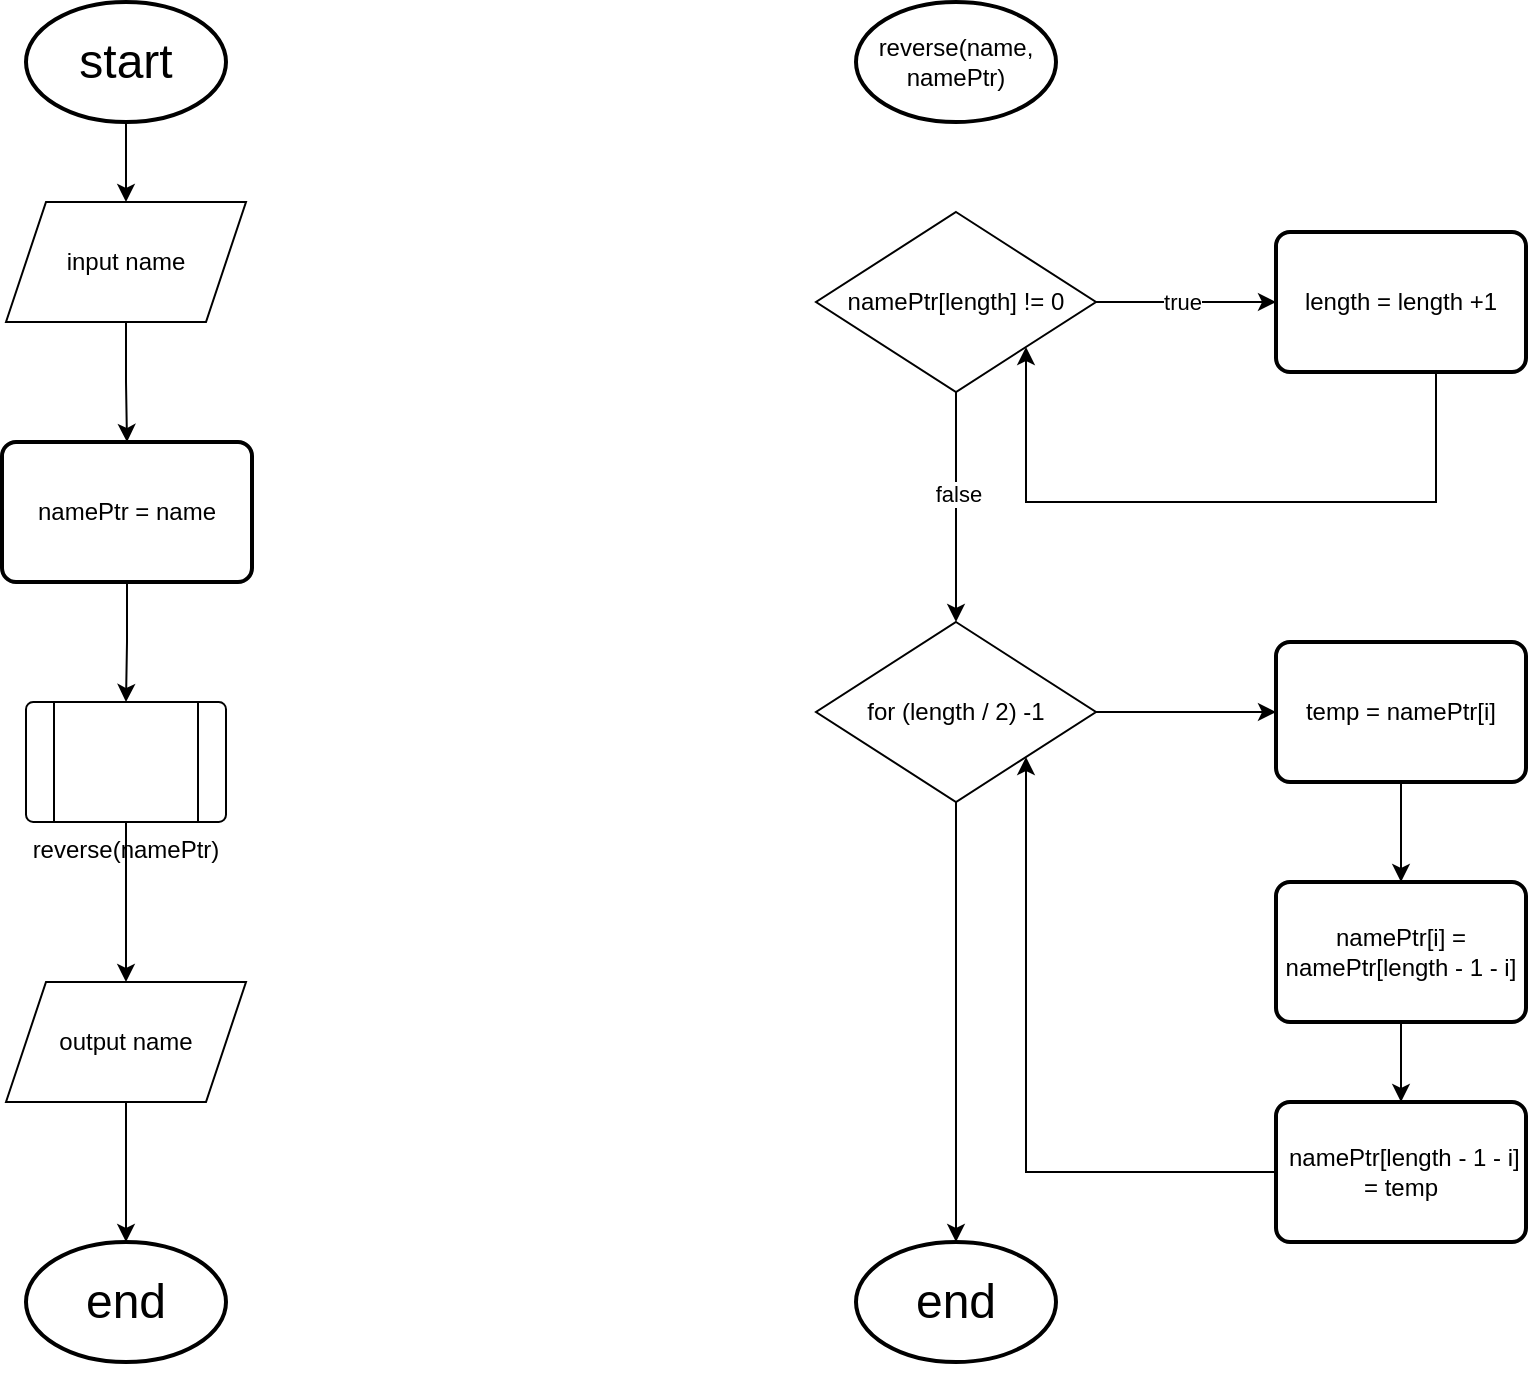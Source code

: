 <mxfile version="25.0.3">
  <diagram name="Page-1" id="0LpYVjZwjFvh5pLgQSLc">
    <mxGraphModel dx="2390" dy="1243" grid="1" gridSize="10" guides="1" tooltips="1" connect="1" arrows="1" fold="1" page="1" pageScale="1" pageWidth="850" pageHeight="1100" math="0" shadow="0">
      <root>
        <mxCell id="0" />
        <mxCell id="1" parent="0" />
        <mxCell id="gL02YOuRZ2wzi-A0jKhV-8" style="edgeStyle=orthogonalEdgeStyle;rounded=0;orthogonalLoop=1;jettySize=auto;html=1;" edge="1" parent="1" source="gL02YOuRZ2wzi-A0jKhV-1" target="gL02YOuRZ2wzi-A0jKhV-3">
          <mxGeometry relative="1" as="geometry" />
        </mxCell>
        <mxCell id="gL02YOuRZ2wzi-A0jKhV-1" value="&lt;font style=&quot;font-size: 24px;&quot;&gt;start&lt;/font&gt;" style="strokeWidth=2;html=1;shape=mxgraph.flowchart.start_1;whiteSpace=wrap;" vertex="1" parent="1">
          <mxGeometry x="375" y="40" width="100" height="60" as="geometry" />
        </mxCell>
        <mxCell id="gL02YOuRZ2wzi-A0jKhV-2" value="&lt;font style=&quot;font-size: 24px;&quot;&gt;end&lt;/font&gt;" style="strokeWidth=2;html=1;shape=mxgraph.flowchart.start_1;whiteSpace=wrap;" vertex="1" parent="1">
          <mxGeometry x="375" y="660" width="100" height="60" as="geometry" />
        </mxCell>
        <mxCell id="gL02YOuRZ2wzi-A0jKhV-9" style="edgeStyle=orthogonalEdgeStyle;rounded=0;orthogonalLoop=1;jettySize=auto;html=1;entryX=0.5;entryY=0;entryDx=0;entryDy=0;" edge="1" parent="1" source="gL02YOuRZ2wzi-A0jKhV-3" target="gL02YOuRZ2wzi-A0jKhV-4">
          <mxGeometry relative="1" as="geometry" />
        </mxCell>
        <mxCell id="gL02YOuRZ2wzi-A0jKhV-3" value="input name" style="shape=parallelogram;perimeter=parallelogramPerimeter;whiteSpace=wrap;html=1;fixedSize=1;" vertex="1" parent="1">
          <mxGeometry x="365" y="140" width="120" height="60" as="geometry" />
        </mxCell>
        <mxCell id="gL02YOuRZ2wzi-A0jKhV-10" style="edgeStyle=orthogonalEdgeStyle;rounded=0;orthogonalLoop=1;jettySize=auto;html=1;entryX=0.5;entryY=0;entryDx=0;entryDy=0;" edge="1" parent="1" source="gL02YOuRZ2wzi-A0jKhV-4" target="gL02YOuRZ2wzi-A0jKhV-6">
          <mxGeometry relative="1" as="geometry" />
        </mxCell>
        <mxCell id="gL02YOuRZ2wzi-A0jKhV-4" value="namePtr = name" style="rounded=1;whiteSpace=wrap;html=1;absoluteArcSize=1;arcSize=14;strokeWidth=2;" vertex="1" parent="1">
          <mxGeometry x="363" y="260" width="125" height="70" as="geometry" />
        </mxCell>
        <mxCell id="gL02YOuRZ2wzi-A0jKhV-12" style="edgeStyle=orthogonalEdgeStyle;rounded=0;orthogonalLoop=1;jettySize=auto;html=1;" edge="1" parent="1" source="gL02YOuRZ2wzi-A0jKhV-5" target="gL02YOuRZ2wzi-A0jKhV-2">
          <mxGeometry relative="1" as="geometry" />
        </mxCell>
        <mxCell id="gL02YOuRZ2wzi-A0jKhV-5" value="output name" style="shape=parallelogram;perimeter=parallelogramPerimeter;whiteSpace=wrap;html=1;fixedSize=1;" vertex="1" parent="1">
          <mxGeometry x="365" y="530" width="120" height="60" as="geometry" />
        </mxCell>
        <mxCell id="gL02YOuRZ2wzi-A0jKhV-11" style="edgeStyle=orthogonalEdgeStyle;rounded=0;orthogonalLoop=1;jettySize=auto;html=1;entryX=0.5;entryY=0;entryDx=0;entryDy=0;" edge="1" parent="1" source="gL02YOuRZ2wzi-A0jKhV-6" target="gL02YOuRZ2wzi-A0jKhV-5">
          <mxGeometry relative="1" as="geometry" />
        </mxCell>
        <mxCell id="gL02YOuRZ2wzi-A0jKhV-6" value="reverse(namePtr)" style="verticalLabelPosition=bottom;verticalAlign=top;html=1;shape=process;whiteSpace=wrap;rounded=1;size=0.14;arcSize=6;" vertex="1" parent="1">
          <mxGeometry x="375" y="390" width="100" height="60" as="geometry" />
        </mxCell>
        <mxCell id="gL02YOuRZ2wzi-A0jKhV-7" style="edgeStyle=orthogonalEdgeStyle;rounded=0;orthogonalLoop=1;jettySize=auto;html=1;exitX=0.5;exitY=1;exitDx=0;exitDy=0;exitPerimeter=0;" edge="1" parent="1" source="gL02YOuRZ2wzi-A0jKhV-2" target="gL02YOuRZ2wzi-A0jKhV-2">
          <mxGeometry relative="1" as="geometry" />
        </mxCell>
        <mxCell id="gL02YOuRZ2wzi-A0jKhV-13" value="&lt;font&gt;reverse(name, namePtr)&lt;/font&gt;" style="strokeWidth=2;html=1;shape=mxgraph.flowchart.start_1;whiteSpace=wrap;" vertex="1" parent="1">
          <mxGeometry x="790" y="40" width="100" height="60" as="geometry" />
        </mxCell>
        <mxCell id="gL02YOuRZ2wzi-A0jKhV-16" style="edgeStyle=orthogonalEdgeStyle;rounded=0;orthogonalLoop=1;jettySize=auto;html=1;entryX=0;entryY=0.5;entryDx=0;entryDy=0;" edge="1" parent="1" source="gL02YOuRZ2wzi-A0jKhV-14" target="gL02YOuRZ2wzi-A0jKhV-15">
          <mxGeometry relative="1" as="geometry" />
        </mxCell>
        <mxCell id="gL02YOuRZ2wzi-A0jKhV-17" value="true" style="edgeLabel;html=1;align=center;verticalAlign=middle;resizable=0;points=[];" vertex="1" connectable="0" parent="gL02YOuRZ2wzi-A0jKhV-16">
          <mxGeometry x="-0.043" relative="1" as="geometry">
            <mxPoint as="offset" />
          </mxGeometry>
        </mxCell>
        <mxCell id="gL02YOuRZ2wzi-A0jKhV-19" style="edgeStyle=orthogonalEdgeStyle;rounded=0;orthogonalLoop=1;jettySize=auto;html=1;entryX=0.5;entryY=0;entryDx=0;entryDy=0;" edge="1" parent="1" source="gL02YOuRZ2wzi-A0jKhV-14" target="gL02YOuRZ2wzi-A0jKhV-18">
          <mxGeometry relative="1" as="geometry" />
        </mxCell>
        <mxCell id="gL02YOuRZ2wzi-A0jKhV-20" value="false" style="edgeLabel;html=1;align=center;verticalAlign=middle;resizable=0;points=[];" vertex="1" connectable="0" parent="gL02YOuRZ2wzi-A0jKhV-19">
          <mxGeometry x="-0.125" y="1" relative="1" as="geometry">
            <mxPoint as="offset" />
          </mxGeometry>
        </mxCell>
        <mxCell id="gL02YOuRZ2wzi-A0jKhV-14" value="namePtr[length] != 0" style="rhombus;whiteSpace=wrap;html=1;" vertex="1" parent="1">
          <mxGeometry x="770" y="145" width="140" height="90" as="geometry" />
        </mxCell>
        <mxCell id="gL02YOuRZ2wzi-A0jKhV-15" value="length = length +1" style="rounded=1;whiteSpace=wrap;html=1;absoluteArcSize=1;arcSize=14;strokeWidth=2;" vertex="1" parent="1">
          <mxGeometry x="1000" y="155" width="125" height="70" as="geometry" />
        </mxCell>
        <mxCell id="gL02YOuRZ2wzi-A0jKhV-27" style="edgeStyle=orthogonalEdgeStyle;rounded=0;orthogonalLoop=1;jettySize=auto;html=1;entryX=0;entryY=0.5;entryDx=0;entryDy=0;" edge="1" parent="1" source="gL02YOuRZ2wzi-A0jKhV-18" target="gL02YOuRZ2wzi-A0jKhV-24">
          <mxGeometry relative="1" as="geometry" />
        </mxCell>
        <mxCell id="gL02YOuRZ2wzi-A0jKhV-31" style="edgeStyle=orthogonalEdgeStyle;rounded=0;orthogonalLoop=1;jettySize=auto;html=1;entryX=0.5;entryY=0;entryDx=0;entryDy=0;entryPerimeter=0;" edge="1" parent="1" source="gL02YOuRZ2wzi-A0jKhV-18" target="gL02YOuRZ2wzi-A0jKhV-32">
          <mxGeometry relative="1" as="geometry">
            <mxPoint x="840" y="660" as="targetPoint" />
          </mxGeometry>
        </mxCell>
        <mxCell id="gL02YOuRZ2wzi-A0jKhV-18" value="for (length / 2) -1" style="rhombus;whiteSpace=wrap;html=1;" vertex="1" parent="1">
          <mxGeometry x="770" y="350" width="140" height="90" as="geometry" />
        </mxCell>
        <mxCell id="gL02YOuRZ2wzi-A0jKhV-23" style="edgeStyle=orthogonalEdgeStyle;rounded=0;orthogonalLoop=1;jettySize=auto;html=1;entryX=1;entryY=1;entryDx=0;entryDy=0;" edge="1" parent="1" source="gL02YOuRZ2wzi-A0jKhV-15" target="gL02YOuRZ2wzi-A0jKhV-14">
          <mxGeometry relative="1" as="geometry">
            <Array as="points">
              <mxPoint x="1080" y="290" />
              <mxPoint x="875" y="290" />
            </Array>
          </mxGeometry>
        </mxCell>
        <mxCell id="gL02YOuRZ2wzi-A0jKhV-28" style="edgeStyle=orthogonalEdgeStyle;rounded=0;orthogonalLoop=1;jettySize=auto;html=1;entryX=0.5;entryY=0;entryDx=0;entryDy=0;" edge="1" parent="1" source="gL02YOuRZ2wzi-A0jKhV-24" target="gL02YOuRZ2wzi-A0jKhV-25">
          <mxGeometry relative="1" as="geometry" />
        </mxCell>
        <mxCell id="gL02YOuRZ2wzi-A0jKhV-24" value="temp = namePtr[i]" style="rounded=1;whiteSpace=wrap;html=1;absoluteArcSize=1;arcSize=14;strokeWidth=2;" vertex="1" parent="1">
          <mxGeometry x="1000" y="360" width="125" height="70" as="geometry" />
        </mxCell>
        <mxCell id="gL02YOuRZ2wzi-A0jKhV-29" style="edgeStyle=orthogonalEdgeStyle;rounded=0;orthogonalLoop=1;jettySize=auto;html=1;entryX=0.5;entryY=0;entryDx=0;entryDy=0;" edge="1" parent="1" source="gL02YOuRZ2wzi-A0jKhV-25" target="gL02YOuRZ2wzi-A0jKhV-26">
          <mxGeometry relative="1" as="geometry" />
        </mxCell>
        <mxCell id="gL02YOuRZ2wzi-A0jKhV-25" value="namePtr[i] = namePtr[length - 1 - i]" style="rounded=1;whiteSpace=wrap;html=1;absoluteArcSize=1;arcSize=14;strokeWidth=2;" vertex="1" parent="1">
          <mxGeometry x="1000" y="480" width="125" height="70" as="geometry" />
        </mxCell>
        <mxCell id="gL02YOuRZ2wzi-A0jKhV-30" style="edgeStyle=orthogonalEdgeStyle;rounded=0;orthogonalLoop=1;jettySize=auto;html=1;entryX=1;entryY=1;entryDx=0;entryDy=0;" edge="1" parent="1" source="gL02YOuRZ2wzi-A0jKhV-26" target="gL02YOuRZ2wzi-A0jKhV-18">
          <mxGeometry relative="1" as="geometry" />
        </mxCell>
        <mxCell id="gL02YOuRZ2wzi-A0jKhV-26" value="&amp;nbsp;namePtr[length - 1 - i] = temp" style="rounded=1;whiteSpace=wrap;html=1;absoluteArcSize=1;arcSize=14;strokeWidth=2;" vertex="1" parent="1">
          <mxGeometry x="1000" y="590" width="125" height="70" as="geometry" />
        </mxCell>
        <mxCell id="gL02YOuRZ2wzi-A0jKhV-32" value="&lt;font style=&quot;font-size: 24px;&quot;&gt;end&lt;/font&gt;" style="strokeWidth=2;html=1;shape=mxgraph.flowchart.start_1;whiteSpace=wrap;" vertex="1" parent="1">
          <mxGeometry x="790" y="660" width="100" height="60" as="geometry" />
        </mxCell>
      </root>
    </mxGraphModel>
  </diagram>
</mxfile>
